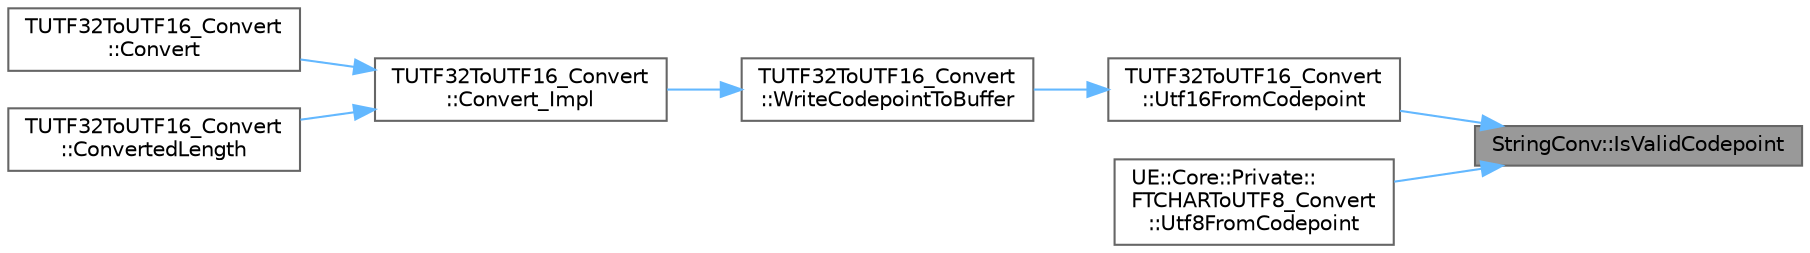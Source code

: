 digraph "StringConv::IsValidCodepoint"
{
 // INTERACTIVE_SVG=YES
 // LATEX_PDF_SIZE
  bgcolor="transparent";
  edge [fontname=Helvetica,fontsize=10,labelfontname=Helvetica,labelfontsize=10];
  node [fontname=Helvetica,fontsize=10,shape=box,height=0.2,width=0.4];
  rankdir="RL";
  Node1 [id="Node000001",label="StringConv::IsValidCodepoint",height=0.2,width=0.4,color="gray40", fillcolor="grey60", style="filled", fontcolor="black",tooltip="Is the provided Codepoint within the range of valid codepoints?"];
  Node1 -> Node2 [id="edge1_Node000001_Node000002",dir="back",color="steelblue1",style="solid",tooltip=" "];
  Node2 [id="Node000002",label="TUTF32ToUTF16_Convert\l::Utf16FromCodepoint",height=0.2,width=0.4,color="grey40", fillcolor="white", style="filled",URL="$db/d83/classTUTF32ToUTF16__Convert.html#a71eece60222499e39c338b857313c95e",tooltip="Convert Codepoint into UTF-16 characters."];
  Node2 -> Node3 [id="edge2_Node000002_Node000003",dir="back",color="steelblue1",style="solid",tooltip=" "];
  Node3 [id="Node000003",label="TUTF32ToUTF16_Convert\l::WriteCodepointToBuffer",height=0.2,width=0.4,color="grey40", fillcolor="white", style="filled",URL="$db/d83/classTUTF32ToUTF16__Convert.html#ab02d0ebde86f2de52bde60145ce2f40e",tooltip=" "];
  Node3 -> Node4 [id="edge3_Node000003_Node000004",dir="back",color="steelblue1",style="solid",tooltip=" "];
  Node4 [id="Node000004",label="TUTF32ToUTF16_Convert\l::Convert_Impl",height=0.2,width=0.4,color="grey40", fillcolor="white", style="filled",URL="$db/d83/classTUTF32ToUTF16__Convert.html#aac9b4981d53a6d332066020da8b3762c",tooltip=" "];
  Node4 -> Node5 [id="edge4_Node000004_Node000005",dir="back",color="steelblue1",style="solid",tooltip=" "];
  Node5 [id="Node000005",label="TUTF32ToUTF16_Convert\l::Convert",height=0.2,width=0.4,color="grey40", fillcolor="white", style="filled",URL="$db/d83/classTUTF32ToUTF16__Convert.html#a10f008f05b2228ba32ab7106bde54132",tooltip="Converts the string to the desired format."];
  Node4 -> Node6 [id="edge5_Node000004_Node000006",dir="back",color="steelblue1",style="solid",tooltip=" "];
  Node6 [id="Node000006",label="TUTF32ToUTF16_Convert\l::ConvertedLength",height=0.2,width=0.4,color="grey40", fillcolor="white", style="filled",URL="$db/d83/classTUTF32ToUTF16__Convert.html#a6eff26ecbe91ecdf3de1aa5053539358",tooltip="Determines the length of the converted string."];
  Node1 -> Node7 [id="edge6_Node000001_Node000007",dir="back",color="steelblue1",style="solid",tooltip=" "];
  Node7 [id="Node000007",label="UE::Core::Private::\lFTCHARToUTF8_Convert\l::Utf8FromCodepoint",height=0.2,width=0.4,color="grey40", fillcolor="white", style="filled",URL="$de/dad/classUE_1_1Core_1_1Private_1_1FTCHARToUTF8__Convert.html#a8f23155664f4e04384af5df0eb7e41eb",tooltip="Convert Codepoint into UTF-8 characters."];
}
